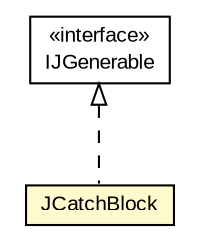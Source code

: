 #!/usr/local/bin/dot
#
# Class diagram 
# Generated by UMLGraph version 5.1 (http://www.umlgraph.org/)
#

digraph G {
	edge [fontname="arial",fontsize=10,labelfontname="arial",labelfontsize=10];
	node [fontname="arial",fontsize=10,shape=plaintext];
	nodesep=0.25;
	ranksep=0.5;
	// com.helger.jcodemodel.JCatchBlock
	c7084 [label=<<table title="com.helger.jcodemodel.JCatchBlock" border="0" cellborder="1" cellspacing="0" cellpadding="2" port="p" bgcolor="lemonChiffon" href="./JCatchBlock.html">
		<tr><td><table border="0" cellspacing="0" cellpadding="1">
<tr><td align="center" balign="center"> JCatchBlock </td></tr>
		</table></td></tr>
		</table>>, fontname="arial", fontcolor="black", fontsize=10.0];
	// com.helger.jcodemodel.IJGenerable
	c7106 [label=<<table title="com.helger.jcodemodel.IJGenerable" border="0" cellborder="1" cellspacing="0" cellpadding="2" port="p" href="./IJGenerable.html">
		<tr><td><table border="0" cellspacing="0" cellpadding="1">
<tr><td align="center" balign="center"> &#171;interface&#187; </td></tr>
<tr><td align="center" balign="center"> IJGenerable </td></tr>
		</table></td></tr>
		</table>>, fontname="arial", fontcolor="black", fontsize=10.0];
	//com.helger.jcodemodel.JCatchBlock implements com.helger.jcodemodel.IJGenerable
	c7106:p -> c7084:p [dir=back,arrowtail=empty,style=dashed];
}

